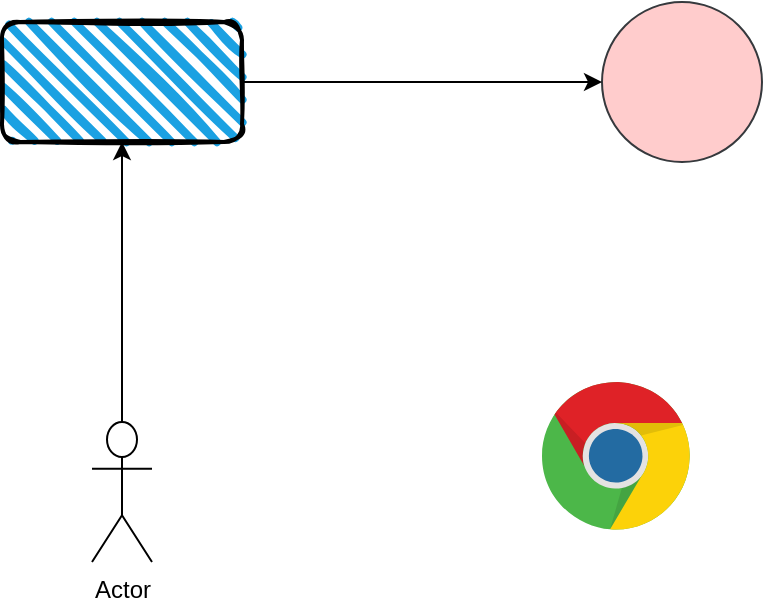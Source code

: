 <mxfile version="17.4.4" type="github">
  <diagram id="aOazbEM6QWOl_KYFxzYn" name="第 1 页">
    <mxGraphModel dx="1886" dy="970" grid="1" gridSize="10" guides="1" tooltips="1" connect="1" arrows="1" fold="1" page="1" pageScale="1" pageWidth="827" pageHeight="1169" math="0" shadow="0">
      <root>
        <mxCell id="0" />
        <mxCell id="1" parent="0" />
        <UserObject label="" link="www.baid.com" id="A8_AzvY26_DH5kYESe5h-2">
          <mxCell style="ellipse;whiteSpace=wrap;html=1;aspect=fixed;fillColor=#ffcccc;strokeColor=#36393d;" parent="1" vertex="1">
            <mxGeometry x="440" y="150" width="80" height="80" as="geometry" />
          </mxCell>
        </UserObject>
        <mxCell id="A8_AzvY26_DH5kYESe5h-6" style="edgeStyle=orthogonalEdgeStyle;rounded=0;orthogonalLoop=1;jettySize=auto;html=1;entryX=0;entryY=0.5;entryDx=0;entryDy=0;" parent="1" source="A8_AzvY26_DH5kYESe5h-5" target="A8_AzvY26_DH5kYESe5h-2" edge="1">
          <mxGeometry relative="1" as="geometry" />
        </mxCell>
        <mxCell id="A8_AzvY26_DH5kYESe5h-5" value="" style="rounded=1;whiteSpace=wrap;html=1;strokeWidth=2;fillWeight=4;hachureGap=8;hachureAngle=45;fillColor=#1ba1e2;sketch=1;" parent="1" vertex="1">
          <mxGeometry x="140" y="160" width="120" height="60" as="geometry" />
        </mxCell>
        <mxCell id="A8_AzvY26_DH5kYESe5h-21" style="edgeStyle=orthogonalEdgeStyle;rounded=0;orthogonalLoop=1;jettySize=auto;html=1;entryX=0.5;entryY=1;entryDx=0;entryDy=0;" parent="1" source="A8_AzvY26_DH5kYESe5h-20" target="A8_AzvY26_DH5kYESe5h-5" edge="1">
          <mxGeometry relative="1" as="geometry" />
        </mxCell>
        <mxCell id="A8_AzvY26_DH5kYESe5h-20" value="Actor" style="shape=umlActor;verticalLabelPosition=bottom;verticalAlign=top;html=1;" parent="1" vertex="1">
          <mxGeometry x="185" y="360" width="30" height="70" as="geometry" />
        </mxCell>
        <mxCell id="Su0tWqZLm0ifTqQ0Aovo-1" value="" style="dashed=0;outlineConnect=0;html=1;align=center;labelPosition=center;verticalLabelPosition=bottom;verticalAlign=top;shape=mxgraph.weblogos.chrome;movable=0;resizable=0;rotatable=0;deletable=0;editable=0;connectable=0;" parent="1" vertex="1">
          <mxGeometry x="410" y="340" width="74.8" height="75.4" as="geometry" />
        </mxCell>
      </root>
    </mxGraphModel>
  </diagram>
</mxfile>

